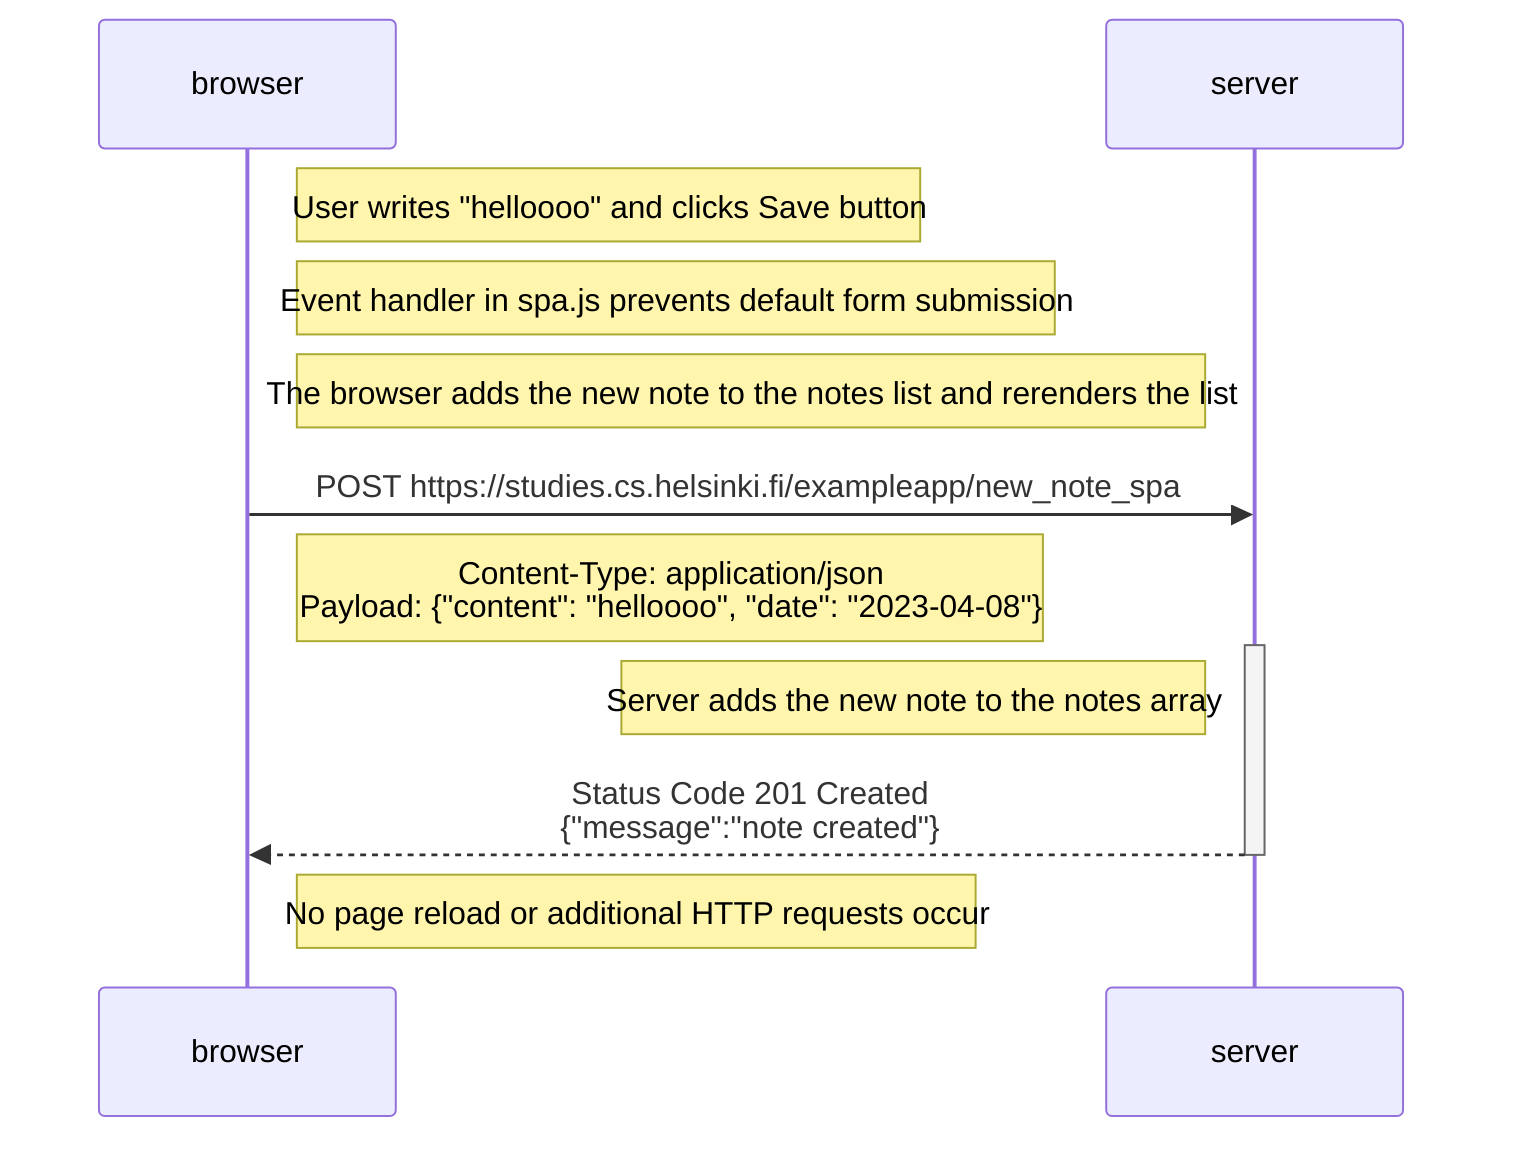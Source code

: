 sequenceDiagram
    participant browser
    participant server
    
    Note right of browser: User writes "helloooo" and clicks Save button
    
    Note right of browser: Event handler in spa.js prevents default form submission
    Note right of browser: The browser adds the new note to the notes list and rerenders the list
    
    browser->>server: POST https://studies.cs.helsinki.fi/exampleapp/new_note_spa
    Note right of browser: Content-Type: application/json<br>Payload: {"content": "helloooo", "date": "2023-04-08"}
    activate server
    Note left of server: Server adds the new note to the notes array
    server-->>browser: Status Code 201 Created<br>{"message":"note created"}
    deactivate server
    
    Note right of browser: No page reload or additional HTTP requests occur